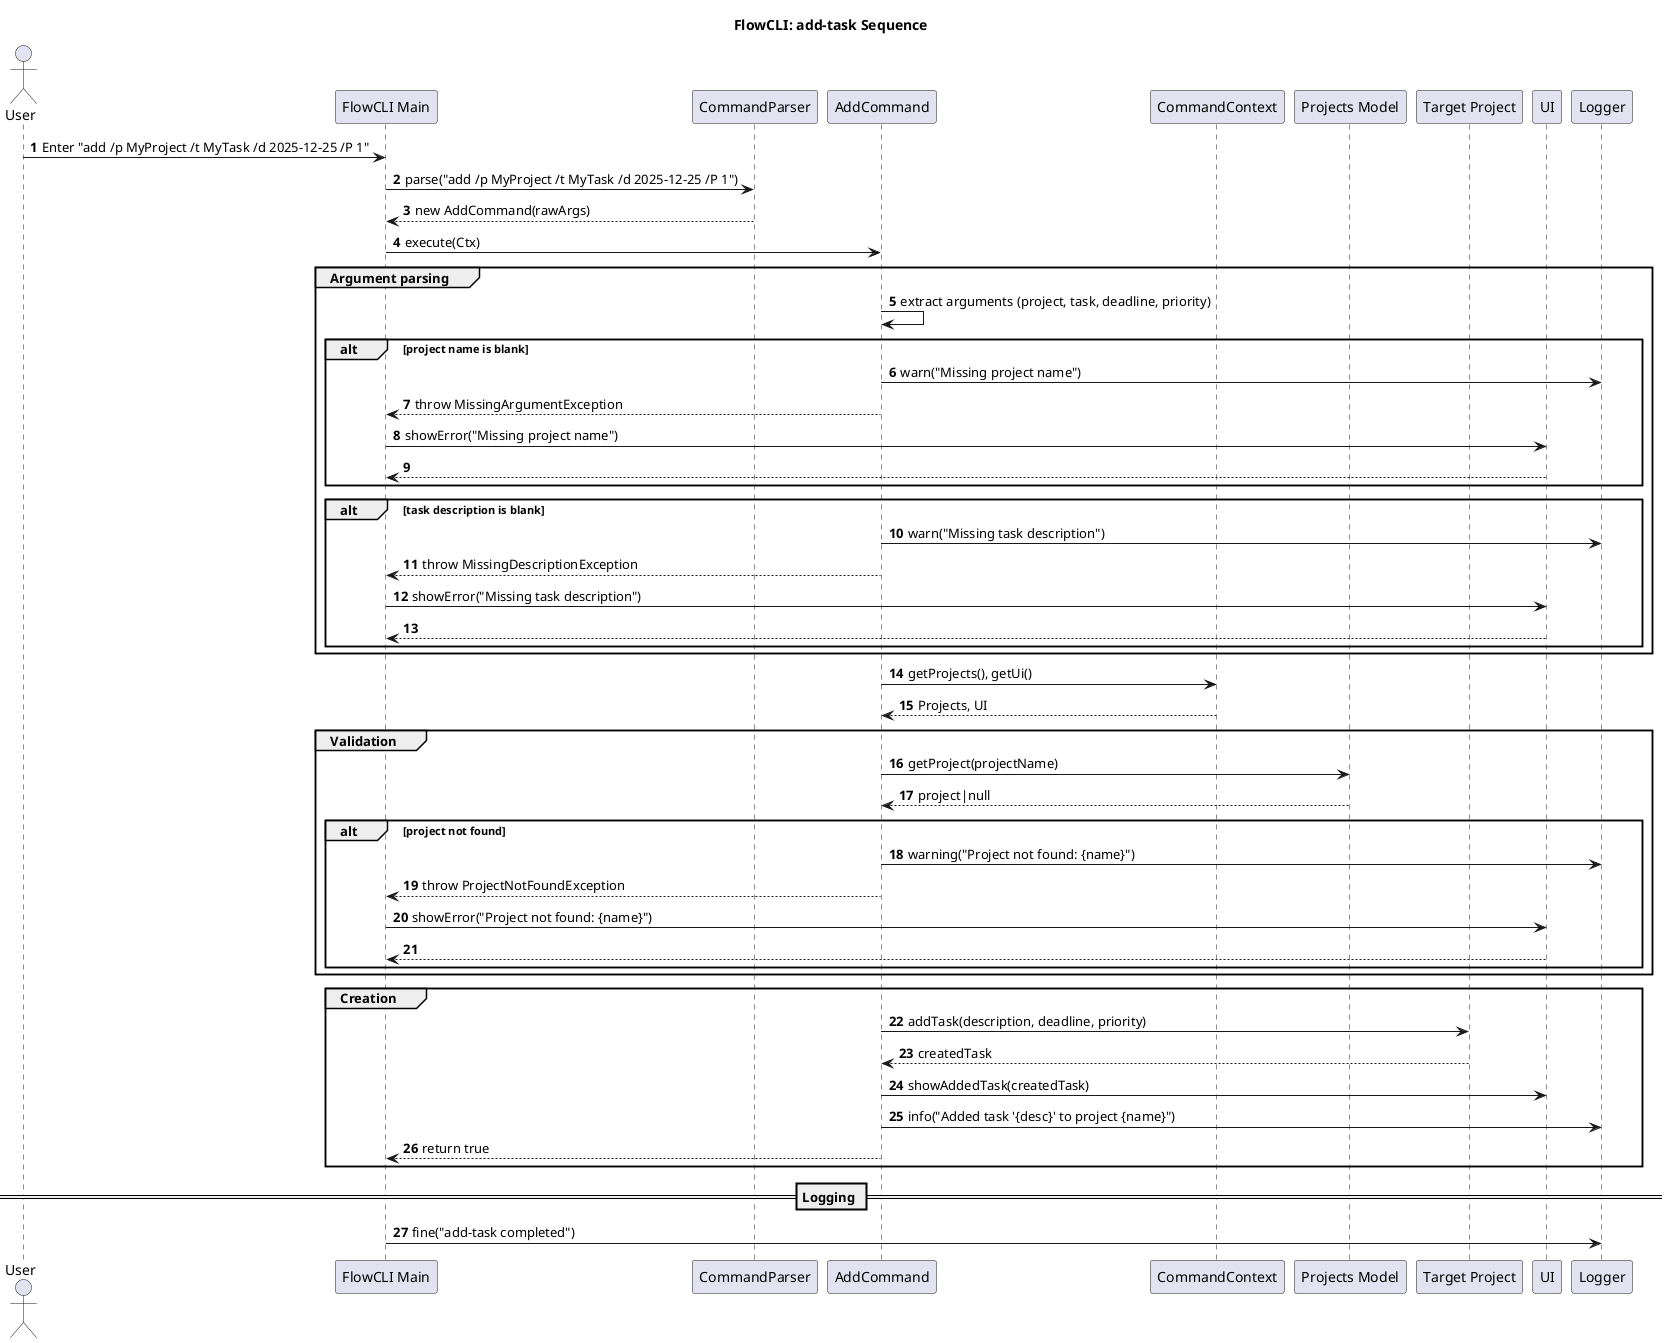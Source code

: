 @startuml AddTaskSequenceDiagram
title FlowCLI: add-task Sequence
autonumber

actor User
participant "FlowCLI Main" as CLI
participant "CommandParser" as Parser
participant "AddCommand" as AddCmd
participant "CommandContext" as Ctx
participant "Projects Model" as Projects
participant "Target Project" as Project
participant "UI" as UI
participant "Logger" as Log

User -> CLI: Enter "add /p MyProject /t MyTask /d 2025-12-25 /P 1"
CLI -> Parser: parse("add /p MyProject /t MyTask /d 2025-12-25 /P 1")
Parser --> CLI: new AddCommand(rawArgs)

CLI -> AddCmd: execute(Ctx)

group Argument parsing
  AddCmd -> AddCmd: extract arguments (project, task, deadline, priority)
  alt project name is blank
    AddCmd -> Log: warn("Missing project name")
    AddCmd --> CLI: throw MissingArgumentException
    CLI -> UI: showError("Missing project name")
    return
  end
  alt task description is blank
    AddCmd -> Log: warn("Missing task description")
    AddCmd --> CLI: throw MissingDescriptionException
    CLI -> UI: showError("Missing task description")
    return
  end
end

AddCmd -> Ctx: getProjects(), getUi()
Ctx --> AddCmd: Projects, UI

group Validation
  AddCmd -> Projects: getProject(projectName)
  Projects --> AddCmd: project|null
  alt project not found
    AddCmd -> Log: warning("Project not found: {name}")
    AddCmd --> CLI: throw ProjectNotFoundException
    CLI -> UI: showError("Project not found: {name}")
    return
  end
end

group Creation
  AddCmd -> Project: addTask(description, deadline, priority)
  Project --> AddCmd: createdTask
  AddCmd -> UI: showAddedTask(createdTask)
  AddCmd -> Log: info("Added task '{desc}' to project {name}")
  AddCmd --> CLI: return true
end

== Logging ==
CLI -> Log: fine("add-task completed")

@enduml